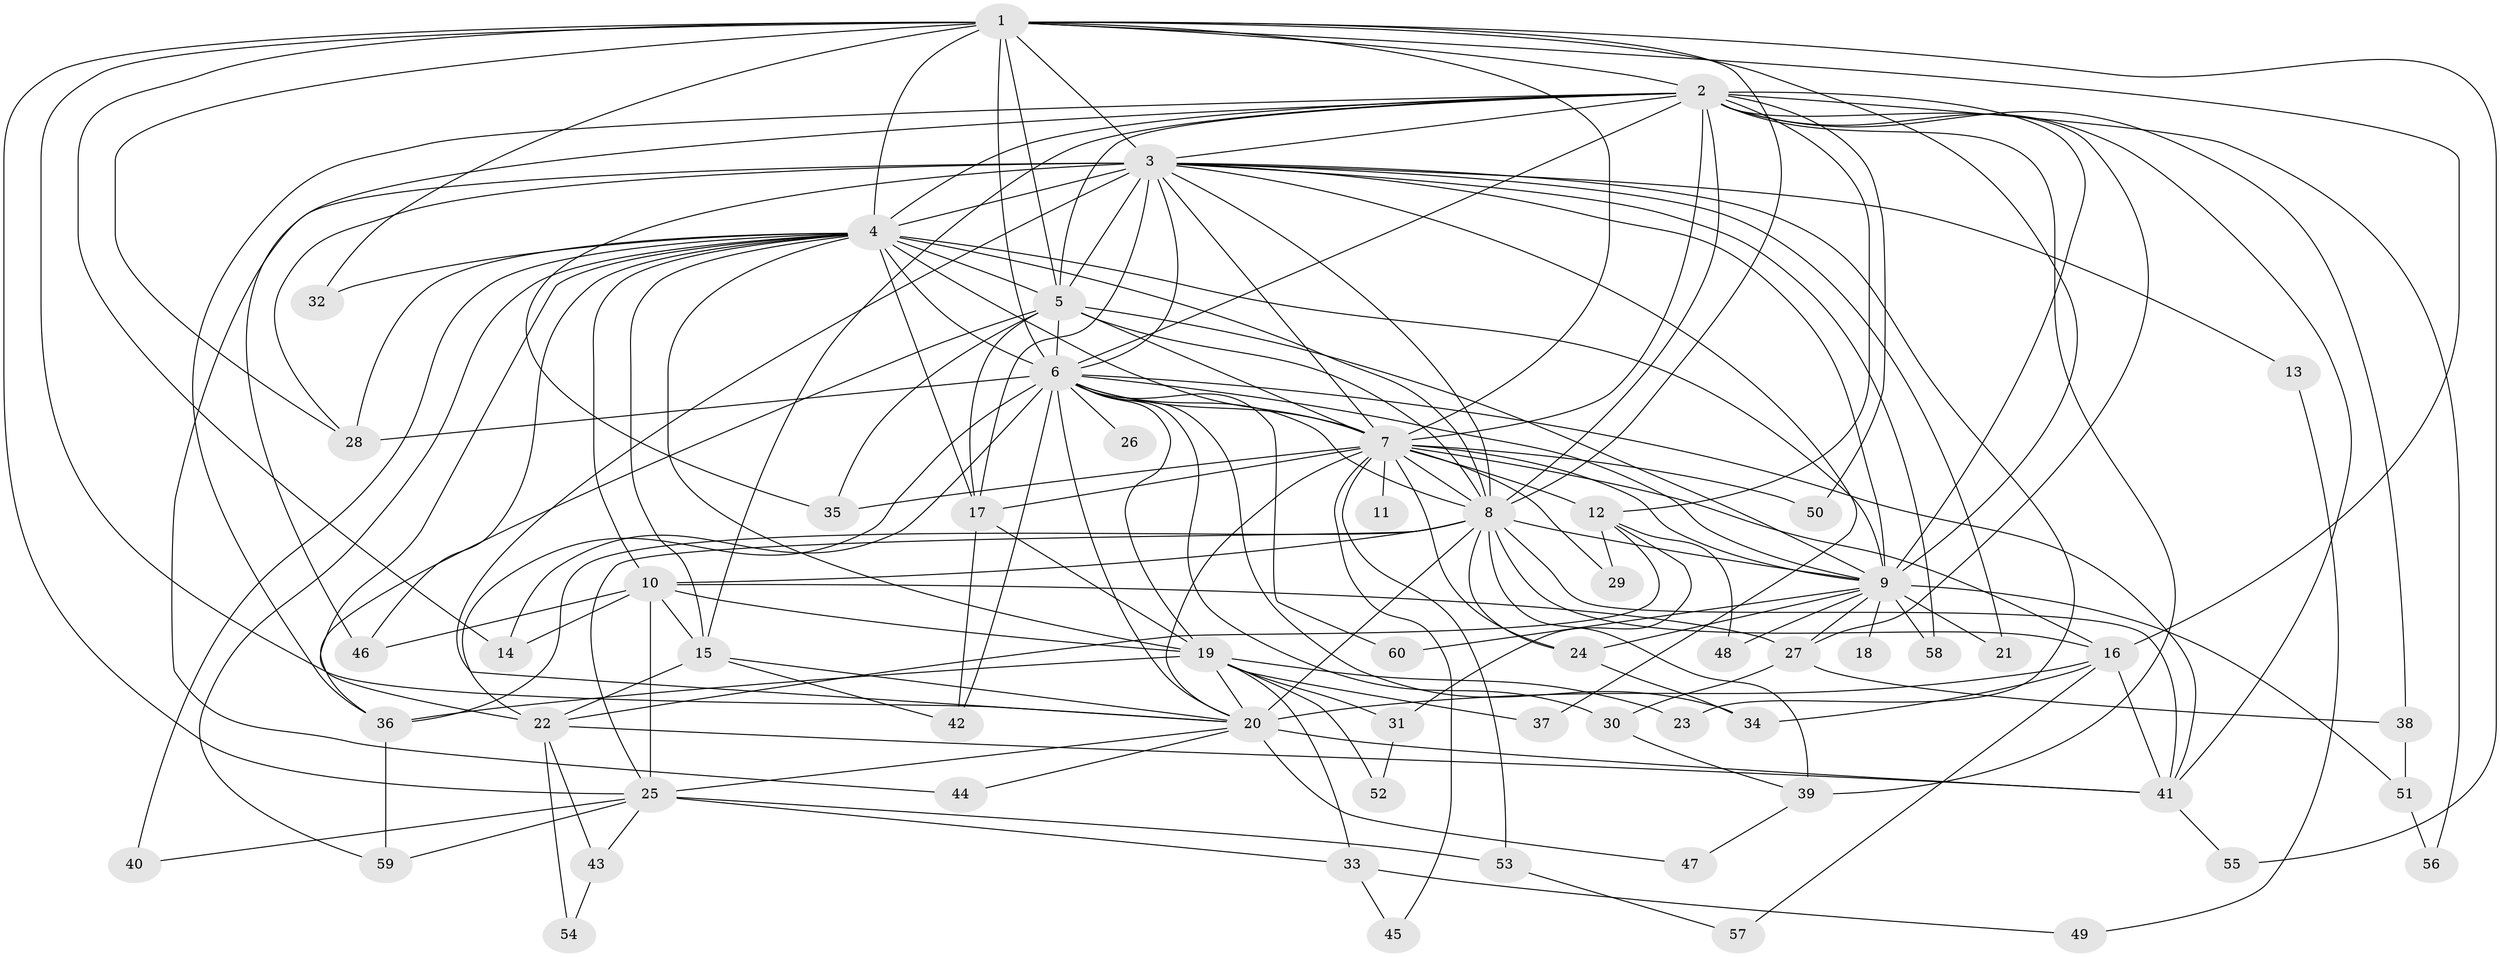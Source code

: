 // original degree distribution, {20: 0.01680672268907563, 22: 0.025210084033613446, 23: 0.01680672268907563, 24: 0.008403361344537815, 28: 0.008403361344537815, 19: 0.008403361344537815, 11: 0.01680672268907563, 2: 0.5630252100840336, 5: 0.025210084033613446, 3: 0.226890756302521, 6: 0.008403361344537815, 4: 0.058823529411764705, 7: 0.008403361344537815, 10: 0.008403361344537815}
// Generated by graph-tools (version 1.1) at 2025/35/03/09/25 02:35:03]
// undirected, 60 vertices, 167 edges
graph export_dot {
graph [start="1"]
  node [color=gray90,style=filled];
  1;
  2;
  3;
  4;
  5;
  6;
  7;
  8;
  9;
  10;
  11;
  12;
  13;
  14;
  15;
  16;
  17;
  18;
  19;
  20;
  21;
  22;
  23;
  24;
  25;
  26;
  27;
  28;
  29;
  30;
  31;
  32;
  33;
  34;
  35;
  36;
  37;
  38;
  39;
  40;
  41;
  42;
  43;
  44;
  45;
  46;
  47;
  48;
  49;
  50;
  51;
  52;
  53;
  54;
  55;
  56;
  57;
  58;
  59;
  60;
  1 -- 2 [weight=1.0];
  1 -- 3 [weight=3.0];
  1 -- 4 [weight=3.0];
  1 -- 5 [weight=1.0];
  1 -- 6 [weight=2.0];
  1 -- 7 [weight=1.0];
  1 -- 8 [weight=2.0];
  1 -- 9 [weight=1.0];
  1 -- 14 [weight=1.0];
  1 -- 16 [weight=1.0];
  1 -- 20 [weight=1.0];
  1 -- 25 [weight=1.0];
  1 -- 28 [weight=1.0];
  1 -- 32 [weight=1.0];
  1 -- 55 [weight=1.0];
  2 -- 3 [weight=1.0];
  2 -- 4 [weight=3.0];
  2 -- 5 [weight=1.0];
  2 -- 6 [weight=1.0];
  2 -- 7 [weight=1.0];
  2 -- 8 [weight=1.0];
  2 -- 9 [weight=1.0];
  2 -- 12 [weight=1.0];
  2 -- 15 [weight=2.0];
  2 -- 27 [weight=1.0];
  2 -- 36 [weight=1.0];
  2 -- 38 [weight=1.0];
  2 -- 39 [weight=2.0];
  2 -- 41 [weight=1.0];
  2 -- 46 [weight=1.0];
  2 -- 50 [weight=1.0];
  2 -- 56 [weight=1.0];
  3 -- 4 [weight=2.0];
  3 -- 5 [weight=1.0];
  3 -- 6 [weight=1.0];
  3 -- 7 [weight=1.0];
  3 -- 8 [weight=1.0];
  3 -- 9 [weight=1.0];
  3 -- 13 [weight=1.0];
  3 -- 17 [weight=2.0];
  3 -- 20 [weight=1.0];
  3 -- 21 [weight=1.0];
  3 -- 23 [weight=1.0];
  3 -- 28 [weight=1.0];
  3 -- 35 [weight=1.0];
  3 -- 37 [weight=1.0];
  3 -- 44 [weight=1.0];
  3 -- 58 [weight=1.0];
  4 -- 5 [weight=2.0];
  4 -- 6 [weight=2.0];
  4 -- 7 [weight=3.0];
  4 -- 8 [weight=2.0];
  4 -- 9 [weight=3.0];
  4 -- 10 [weight=1.0];
  4 -- 15 [weight=6.0];
  4 -- 17 [weight=3.0];
  4 -- 19 [weight=1.0];
  4 -- 22 [weight=1.0];
  4 -- 28 [weight=1.0];
  4 -- 32 [weight=1.0];
  4 -- 40 [weight=1.0];
  4 -- 46 [weight=1.0];
  4 -- 59 [weight=1.0];
  5 -- 6 [weight=1.0];
  5 -- 7 [weight=2.0];
  5 -- 8 [weight=2.0];
  5 -- 9 [weight=1.0];
  5 -- 17 [weight=9.0];
  5 -- 35 [weight=1.0];
  5 -- 36 [weight=1.0];
  6 -- 7 [weight=1.0];
  6 -- 8 [weight=1.0];
  6 -- 9 [weight=1.0];
  6 -- 14 [weight=1.0];
  6 -- 19 [weight=1.0];
  6 -- 20 [weight=2.0];
  6 -- 22 [weight=1.0];
  6 -- 26 [weight=1.0];
  6 -- 28 [weight=1.0];
  6 -- 30 [weight=1.0];
  6 -- 34 [weight=1.0];
  6 -- 41 [weight=1.0];
  6 -- 42 [weight=1.0];
  6 -- 60 [weight=1.0];
  7 -- 8 [weight=1.0];
  7 -- 9 [weight=1.0];
  7 -- 11 [weight=1.0];
  7 -- 12 [weight=2.0];
  7 -- 16 [weight=1.0];
  7 -- 17 [weight=1.0];
  7 -- 20 [weight=1.0];
  7 -- 24 [weight=1.0];
  7 -- 29 [weight=1.0];
  7 -- 35 [weight=1.0];
  7 -- 45 [weight=1.0];
  7 -- 50 [weight=1.0];
  7 -- 53 [weight=1.0];
  8 -- 9 [weight=1.0];
  8 -- 10 [weight=1.0];
  8 -- 16 [weight=1.0];
  8 -- 20 [weight=9.0];
  8 -- 24 [weight=1.0];
  8 -- 25 [weight=1.0];
  8 -- 36 [weight=1.0];
  8 -- 39 [weight=1.0];
  8 -- 41 [weight=1.0];
  9 -- 18 [weight=1.0];
  9 -- 21 [weight=1.0];
  9 -- 24 [weight=1.0];
  9 -- 27 [weight=1.0];
  9 -- 48 [weight=1.0];
  9 -- 51 [weight=1.0];
  9 -- 58 [weight=1.0];
  9 -- 60 [weight=1.0];
  10 -- 14 [weight=1.0];
  10 -- 15 [weight=1.0];
  10 -- 19 [weight=2.0];
  10 -- 25 [weight=1.0];
  10 -- 27 [weight=2.0];
  10 -- 46 [weight=1.0];
  12 -- 22 [weight=1.0];
  12 -- 29 [weight=1.0];
  12 -- 31 [weight=1.0];
  12 -- 48 [weight=1.0];
  13 -- 49 [weight=1.0];
  15 -- 20 [weight=1.0];
  15 -- 22 [weight=1.0];
  15 -- 42 [weight=1.0];
  16 -- 20 [weight=1.0];
  16 -- 34 [weight=1.0];
  16 -- 41 [weight=1.0];
  16 -- 57 [weight=1.0];
  17 -- 19 [weight=1.0];
  17 -- 42 [weight=1.0];
  19 -- 20 [weight=1.0];
  19 -- 23 [weight=1.0];
  19 -- 31 [weight=1.0];
  19 -- 33 [weight=1.0];
  19 -- 36 [weight=1.0];
  19 -- 37 [weight=1.0];
  19 -- 52 [weight=1.0];
  20 -- 25 [weight=2.0];
  20 -- 41 [weight=1.0];
  20 -- 44 [weight=1.0];
  20 -- 47 [weight=1.0];
  22 -- 41 [weight=1.0];
  22 -- 43 [weight=1.0];
  22 -- 54 [weight=1.0];
  24 -- 34 [weight=1.0];
  25 -- 33 [weight=1.0];
  25 -- 40 [weight=1.0];
  25 -- 43 [weight=1.0];
  25 -- 53 [weight=2.0];
  25 -- 59 [weight=1.0];
  27 -- 30 [weight=1.0];
  27 -- 38 [weight=1.0];
  30 -- 39 [weight=1.0];
  31 -- 52 [weight=1.0];
  33 -- 45 [weight=1.0];
  33 -- 49 [weight=1.0];
  36 -- 59 [weight=1.0];
  38 -- 51 [weight=1.0];
  39 -- 47 [weight=1.0];
  41 -- 55 [weight=1.0];
  43 -- 54 [weight=1.0];
  51 -- 56 [weight=1.0];
  53 -- 57 [weight=1.0];
}
